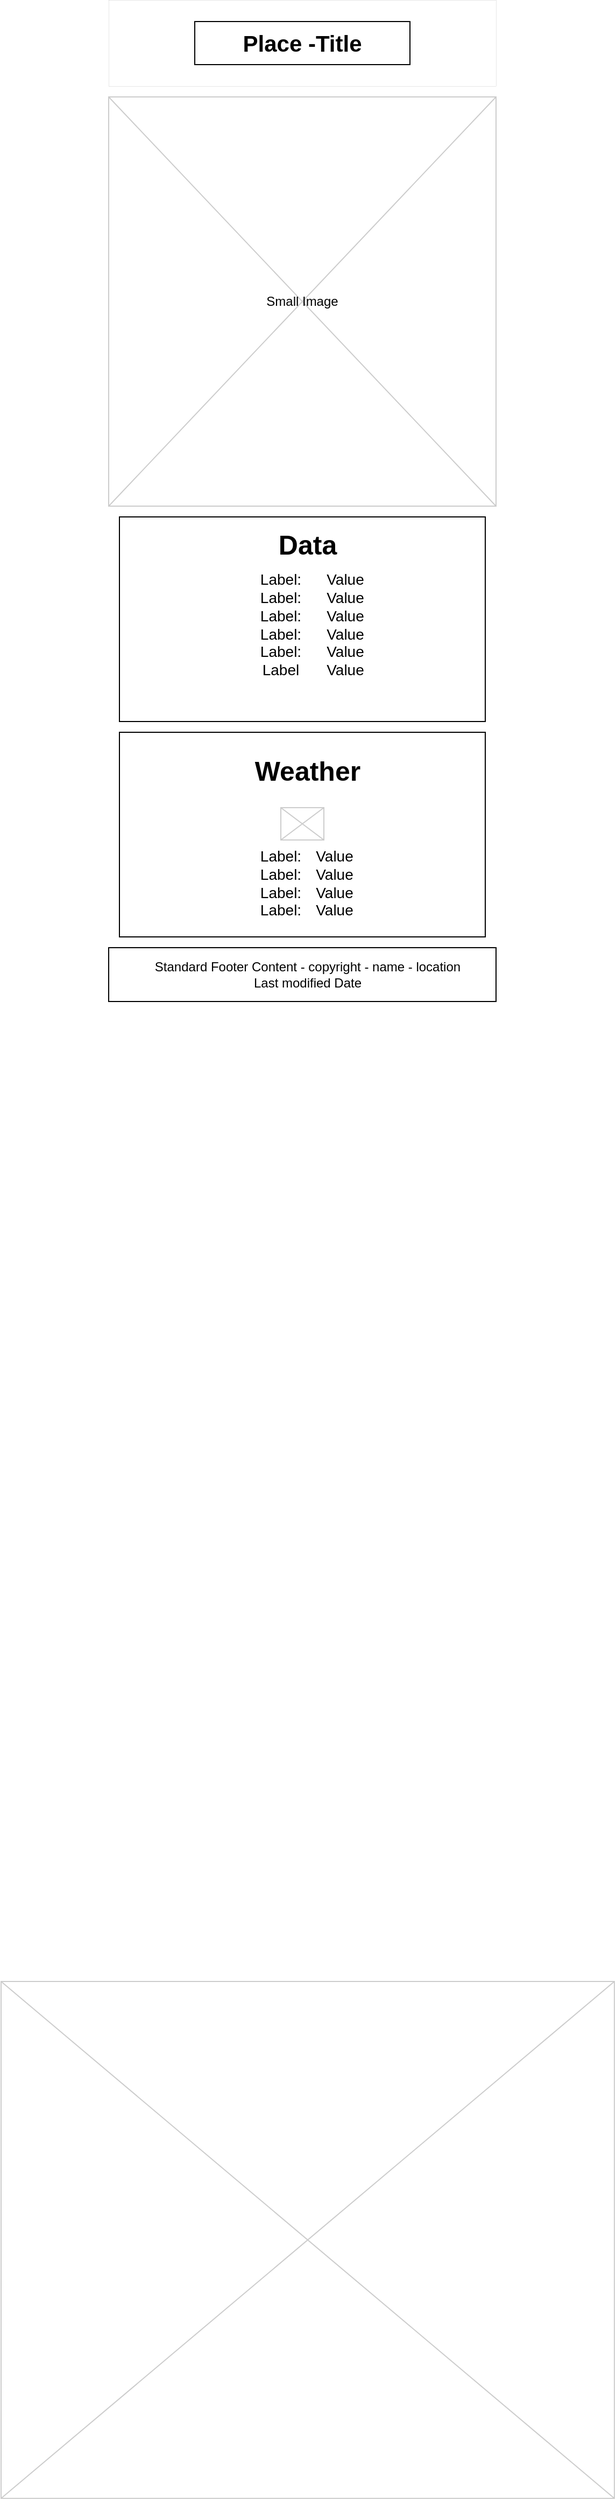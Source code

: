 <mxfile version="26.1.1">
  <diagram name="Page-1" id="f1b7ffb7-ca1e-a977-7cf5-a751b3c06c05">
    <mxGraphModel dx="1194" dy="797" grid="1" gridSize="10" guides="1" tooltips="1" connect="1" arrows="1" fold="1" page="1" pageScale="1" pageWidth="826" pageHeight="1169" background="none" math="0" shadow="0">
      <root>
        <mxCell id="0" />
        <mxCell id="1" parent="0" />
        <mxCell id="13" value="" style="verticalLabelPosition=bottom;verticalAlign=top;strokeWidth=1;shape=mxgraph.mockup.graphics.iconGrid;strokeColor=#CCCCCC;gridSize=1,1;" parent="1" vertex="1">
          <mxGeometry x="240" y="130" width="360" height="380" as="geometry" />
        </mxCell>
        <mxCell id="27" value="" style="verticalLabelPosition=bottom;verticalAlign=top;strokeWidth=1;shape=mxgraph.mockup.graphics.iconGrid;strokeColor=#CCCCCC;gridSize=1,1;" parent="1" vertex="1">
          <mxGeometry x="140" y="1880" width="570" height="480" as="geometry" />
        </mxCell>
        <mxCell id="8hzf_fnVG773PSOlNtGx-63" value="" style="rounded=0;whiteSpace=wrap;html=1;strokeWidth=0;" vertex="1" parent="1">
          <mxGeometry x="240" y="40" width="360" height="80" as="geometry" />
        </mxCell>
        <mxCell id="8hzf_fnVG773PSOlNtGx-64" value="" style="rounded=0;whiteSpace=wrap;html=1;strokeWidth=1;" vertex="1" parent="1">
          <mxGeometry x="320" y="60" width="200" height="40" as="geometry" />
        </mxCell>
        <mxCell id="8hzf_fnVG773PSOlNtGx-65" value="" style="rounded=0;whiteSpace=wrap;html=1;strokeWidth=1;" vertex="1" parent="1">
          <mxGeometry x="250" y="520" width="340" height="190" as="geometry" />
        </mxCell>
        <mxCell id="8hzf_fnVG773PSOlNtGx-66" value="" style="rounded=0;whiteSpace=wrap;html=1;strokeWidth=1;" vertex="1" parent="1">
          <mxGeometry x="250" y="720" width="340" height="190" as="geometry" />
        </mxCell>
        <mxCell id="8hzf_fnVG773PSOlNtGx-67" value="" style="rounded=0;whiteSpace=wrap;html=1;strokeWidth=1;" vertex="1" parent="1">
          <mxGeometry x="240" y="920" width="360" height="50" as="geometry" />
        </mxCell>
        <mxCell id="8hzf_fnVG773PSOlNtGx-69" value="" style="verticalLabelPosition=bottom;verticalAlign=top;strokeWidth=1;shape=mxgraph.mockup.graphics.iconGrid;strokeColor=#CCCCCC;gridSize=1,1;" vertex="1" parent="1">
          <mxGeometry x="400" y="790" width="40" height="30" as="geometry" />
        </mxCell>
        <mxCell id="8hzf_fnVG773PSOlNtGx-70" value="&lt;b&gt;&lt;font style=&quot;font-size: 25px;&quot;&gt;Weather&lt;/font&gt;&lt;/b&gt;" style="text;html=1;align=center;verticalAlign=middle;whiteSpace=wrap;rounded=0;" vertex="1" parent="1">
          <mxGeometry x="325" y="740" width="200" height="30" as="geometry" />
        </mxCell>
        <mxCell id="8hzf_fnVG773PSOlNtGx-71" value="&lt;font style=&quot;font-size: 14px;&quot;&gt;Label:&lt;/font&gt;&lt;div&gt;&lt;font style=&quot;font-size: 14px;&quot;&gt;Label:&lt;/font&gt;&lt;/div&gt;&lt;div&gt;&lt;font style=&quot;font-size: 14px;&quot;&gt;Label:&lt;/font&gt;&lt;/div&gt;&lt;div&gt;&lt;font style=&quot;font-size: 14px;&quot;&gt;Label:&lt;/font&gt;&lt;/div&gt;" style="text;html=1;align=center;verticalAlign=middle;whiteSpace=wrap;rounded=0;" vertex="1" parent="1">
          <mxGeometry x="370" y="820" width="60" height="80" as="geometry" />
        </mxCell>
        <mxCell id="8hzf_fnVG773PSOlNtGx-72" value="&lt;span style=&quot;font-size: 14px;&quot;&gt;Value&lt;/span&gt;&lt;div&gt;&lt;span style=&quot;font-size: 14px;&quot;&gt;Value&lt;/span&gt;&lt;/div&gt;&lt;div&gt;&lt;span style=&quot;font-size: 14px;&quot;&gt;Value&lt;/span&gt;&lt;/div&gt;&lt;div&gt;&lt;span style=&quot;font-size: 14px;&quot;&gt;Value&lt;/span&gt;&lt;/div&gt;" style="text;html=1;align=center;verticalAlign=middle;whiteSpace=wrap;rounded=0;" vertex="1" parent="1">
          <mxGeometry x="420" y="820" width="60" height="80" as="geometry" />
        </mxCell>
        <mxCell id="8hzf_fnVG773PSOlNtGx-73" value="&lt;b&gt;&lt;font style=&quot;font-size: 25px;&quot;&gt;Data&lt;/font&gt;&lt;/b&gt;" style="text;html=1;align=center;verticalAlign=middle;whiteSpace=wrap;rounded=0;" vertex="1" parent="1">
          <mxGeometry x="325" y="530" width="200" height="30" as="geometry" />
        </mxCell>
        <mxCell id="8hzf_fnVG773PSOlNtGx-75" value="&lt;span style=&quot;font-size: 14px;&quot;&gt;Value&lt;/span&gt;&lt;div&gt;&lt;span style=&quot;font-size: 14px;&quot;&gt;Value&lt;/span&gt;&lt;/div&gt;&lt;div&gt;&lt;span style=&quot;font-size: 14px;&quot;&gt;Value&lt;/span&gt;&lt;/div&gt;&lt;div&gt;&lt;span style=&quot;font-size: 14px;&quot;&gt;Value&lt;/span&gt;&lt;/div&gt;&lt;div&gt;&lt;span style=&quot;font-size: 14px;&quot;&gt;Value&lt;/span&gt;&lt;/div&gt;&lt;div&gt;&lt;span style=&quot;font-size: 14px;&quot;&gt;Value&lt;/span&gt;&lt;/div&gt;" style="text;html=1;align=center;verticalAlign=middle;whiteSpace=wrap;rounded=0;" vertex="1" parent="1">
          <mxGeometry x="430" y="565" width="60" height="110" as="geometry" />
        </mxCell>
        <mxCell id="8hzf_fnVG773PSOlNtGx-76" value="&lt;font style=&quot;font-size: 14px;&quot;&gt;Label:&lt;/font&gt;&lt;div&gt;&lt;font style=&quot;font-size: 14px;&quot;&gt;Label:&lt;/font&gt;&lt;/div&gt;&lt;div&gt;&lt;font style=&quot;font-size: 14px;&quot;&gt;Label:&lt;/font&gt;&lt;/div&gt;&lt;div&gt;&lt;font style=&quot;font-size: 14px;&quot;&gt;Label:&lt;/font&gt;&lt;/div&gt;&lt;div&gt;&lt;font style=&quot;font-size: 14px;&quot;&gt;Label:&lt;/font&gt;&lt;/div&gt;&lt;div&gt;&lt;font style=&quot;font-size: 14px;&quot;&gt;Label&lt;/font&gt;&lt;/div&gt;" style="text;html=1;align=center;verticalAlign=middle;whiteSpace=wrap;rounded=0;" vertex="1" parent="1">
          <mxGeometry x="370" y="570" width="60" height="100" as="geometry" />
        </mxCell>
        <mxCell id="8hzf_fnVG773PSOlNtGx-77" value="Small Image" style="text;html=1;align=center;verticalAlign=middle;whiteSpace=wrap;rounded=0;" vertex="1" parent="1">
          <mxGeometry x="375" y="305" width="90" height="30" as="geometry" />
        </mxCell>
        <mxCell id="8hzf_fnVG773PSOlNtGx-78" value="Standard Footer Content - copyright - name - location&lt;div&gt;Last modified Date&lt;/div&gt;" style="text;html=1;align=center;verticalAlign=middle;whiteSpace=wrap;rounded=0;" vertex="1" parent="1">
          <mxGeometry x="270" y="930" width="310" height="30" as="geometry" />
        </mxCell>
        <mxCell id="8hzf_fnVG773PSOlNtGx-79" value="&lt;b&gt;&lt;font style=&quot;font-size: 21px;&quot;&gt;Place -Title&lt;/font&gt;&lt;/b&gt;" style="text;html=1;align=center;verticalAlign=middle;whiteSpace=wrap;rounded=0;" vertex="1" parent="1">
          <mxGeometry x="330" y="65" width="180" height="30" as="geometry" />
        </mxCell>
      </root>
    </mxGraphModel>
  </diagram>
</mxfile>
